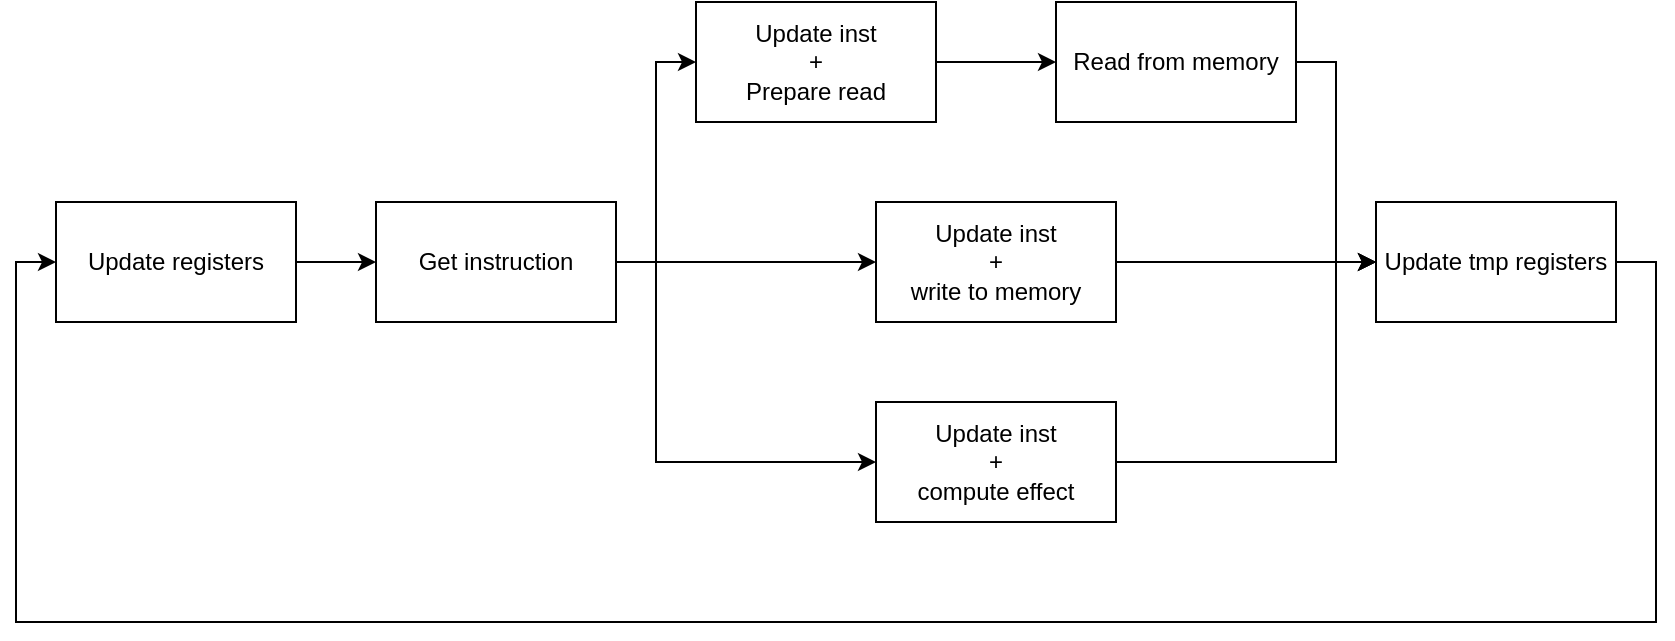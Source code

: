 <mxfile version="15.9.1" type="device"><diagram id="KnSyFnEwaE169rOam7p6" name="Page-1"><mxGraphModel dx="1422" dy="755" grid="1" gridSize="10" guides="1" tooltips="1" connect="1" arrows="1" fold="1" page="1" pageScale="1" pageWidth="850" pageHeight="1100" math="0" shadow="0"><root><mxCell id="0"/><mxCell id="1" parent="0"/><mxCell id="txjZTN2BQnBM7XYcco6O-8" value="" style="edgeStyle=orthogonalEdgeStyle;rounded=0;orthogonalLoop=1;jettySize=auto;html=1;" edge="1" parent="1" source="txjZTN2BQnBM7XYcco6O-1" target="txjZTN2BQnBM7XYcco6O-2"><mxGeometry relative="1" as="geometry"/></mxCell><mxCell id="txjZTN2BQnBM7XYcco6O-1" value="Update registers" style="rounded=0;whiteSpace=wrap;html=1;" vertex="1" parent="1"><mxGeometry x="360" y="360" width="120" height="60" as="geometry"/></mxCell><mxCell id="txjZTN2BQnBM7XYcco6O-9" style="edgeStyle=orthogonalEdgeStyle;rounded=0;orthogonalLoop=1;jettySize=auto;html=1;entryX=0;entryY=0.5;entryDx=0;entryDy=0;" edge="1" parent="1" source="txjZTN2BQnBM7XYcco6O-2" target="txjZTN2BQnBM7XYcco6O-3"><mxGeometry relative="1" as="geometry"/></mxCell><mxCell id="txjZTN2BQnBM7XYcco6O-10" style="edgeStyle=orthogonalEdgeStyle;rounded=0;orthogonalLoop=1;jettySize=auto;html=1;entryX=0;entryY=0.5;entryDx=0;entryDy=0;" edge="1" parent="1" source="txjZTN2BQnBM7XYcco6O-2" target="txjZTN2BQnBM7XYcco6O-6"><mxGeometry relative="1" as="geometry"><Array as="points"><mxPoint x="660" y="390"/><mxPoint x="660" y="490"/></Array></mxGeometry></mxCell><mxCell id="txjZTN2BQnBM7XYcco6O-11" style="edgeStyle=orthogonalEdgeStyle;rounded=0;orthogonalLoop=1;jettySize=auto;html=1;entryX=0;entryY=0.5;entryDx=0;entryDy=0;" edge="1" parent="1" source="txjZTN2BQnBM7XYcco6O-2" target="txjZTN2BQnBM7XYcco6O-5"><mxGeometry relative="1" as="geometry"/></mxCell><mxCell id="txjZTN2BQnBM7XYcco6O-2" value="Get instruction" style="rounded=0;whiteSpace=wrap;html=1;" vertex="1" parent="1"><mxGeometry x="520" y="360" width="120" height="60" as="geometry"/></mxCell><mxCell id="txjZTN2BQnBM7XYcco6O-12" value="" style="edgeStyle=orthogonalEdgeStyle;rounded=0;orthogonalLoop=1;jettySize=auto;html=1;" edge="1" parent="1" source="txjZTN2BQnBM7XYcco6O-3" target="txjZTN2BQnBM7XYcco6O-4"><mxGeometry relative="1" as="geometry"/></mxCell><mxCell id="txjZTN2BQnBM7XYcco6O-3" value="&lt;div&gt;Update inst&lt;/div&gt;&lt;div&gt;+&lt;/div&gt;&lt;div&gt;Prepare read&lt;br&gt;&lt;/div&gt;" style="rounded=0;whiteSpace=wrap;html=1;" vertex="1" parent="1"><mxGeometry x="680" y="260" width="120" height="60" as="geometry"/></mxCell><mxCell id="txjZTN2BQnBM7XYcco6O-13" style="edgeStyle=orthogonalEdgeStyle;rounded=0;orthogonalLoop=1;jettySize=auto;html=1;entryX=0;entryY=0.5;entryDx=0;entryDy=0;" edge="1" parent="1" source="txjZTN2BQnBM7XYcco6O-4" target="txjZTN2BQnBM7XYcco6O-7"><mxGeometry relative="1" as="geometry"/></mxCell><mxCell id="txjZTN2BQnBM7XYcco6O-4" value="Read from memory" style="rounded=0;whiteSpace=wrap;html=1;" vertex="1" parent="1"><mxGeometry x="860" y="260" width="120" height="60" as="geometry"/></mxCell><mxCell id="txjZTN2BQnBM7XYcco6O-15" style="edgeStyle=orthogonalEdgeStyle;rounded=0;orthogonalLoop=1;jettySize=auto;html=1;entryX=0;entryY=0.5;entryDx=0;entryDy=0;" edge="1" parent="1" source="txjZTN2BQnBM7XYcco6O-5" target="txjZTN2BQnBM7XYcco6O-7"><mxGeometry relative="1" as="geometry"/></mxCell><mxCell id="txjZTN2BQnBM7XYcco6O-5" value="&lt;div&gt;Update inst&lt;/div&gt;&lt;div&gt;+&lt;/div&gt;&lt;div&gt;write to memory&lt;br&gt;&lt;/div&gt;" style="rounded=0;whiteSpace=wrap;html=1;" vertex="1" parent="1"><mxGeometry x="770" y="360" width="120" height="60" as="geometry"/></mxCell><mxCell id="txjZTN2BQnBM7XYcco6O-14" style="edgeStyle=orthogonalEdgeStyle;rounded=0;orthogonalLoop=1;jettySize=auto;html=1;" edge="1" parent="1" source="txjZTN2BQnBM7XYcco6O-6"><mxGeometry relative="1" as="geometry"><mxPoint x="1020" y="390" as="targetPoint"/><Array as="points"><mxPoint x="1000" y="490"/><mxPoint x="1000" y="390"/></Array></mxGeometry></mxCell><mxCell id="txjZTN2BQnBM7XYcco6O-6" value="&lt;div&gt;Update inst&lt;/div&gt;&lt;div&gt;+&lt;/div&gt;&lt;div&gt;compute effect&lt;br&gt;&lt;/div&gt;" style="rounded=0;whiteSpace=wrap;html=1;" vertex="1" parent="1"><mxGeometry x="770" y="460" width="120" height="60" as="geometry"/></mxCell><mxCell id="txjZTN2BQnBM7XYcco6O-16" style="edgeStyle=orthogonalEdgeStyle;rounded=0;orthogonalLoop=1;jettySize=auto;html=1;entryX=0;entryY=0.5;entryDx=0;entryDy=0;exitX=1;exitY=0.5;exitDx=0;exitDy=0;" edge="1" parent="1" source="txjZTN2BQnBM7XYcco6O-7" target="txjZTN2BQnBM7XYcco6O-1"><mxGeometry relative="1" as="geometry"><Array as="points"><mxPoint x="1160" y="390"/><mxPoint x="1160" y="570"/><mxPoint x="340" y="570"/><mxPoint x="340" y="390"/></Array></mxGeometry></mxCell><mxCell id="txjZTN2BQnBM7XYcco6O-7" value="Update tmp registers" style="rounded=0;whiteSpace=wrap;html=1;" vertex="1" parent="1"><mxGeometry x="1020" y="360" width="120" height="60" as="geometry"/></mxCell></root></mxGraphModel></diagram></mxfile>
